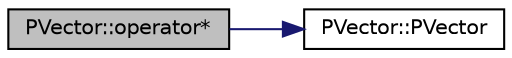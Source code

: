 digraph "PVector::operator*"
{
 // LATEX_PDF_SIZE
  edge [fontname="Helvetica",fontsize="10",labelfontname="Helvetica",labelfontsize="10"];
  node [fontname="Helvetica",fontsize="10",shape=record];
  rankdir="LR";
  Node1 [label="PVector::operator*",height=0.2,width=0.4,color="black", fillcolor="grey75", style="filled", fontcolor="black",tooltip=" "];
  Node1 -> Node2 [color="midnightblue",fontsize="10",style="solid",fontname="Helvetica"];
  Node2 [label="PVector::PVector",height=0.2,width=0.4,color="black", fillcolor="white", style="filled",URL="$class_p_vector.html#aa3f2e34d647c13d05b8a318c128de955",tooltip="creates a 2D Point-Vector at (NAN | NAN)"];
}
